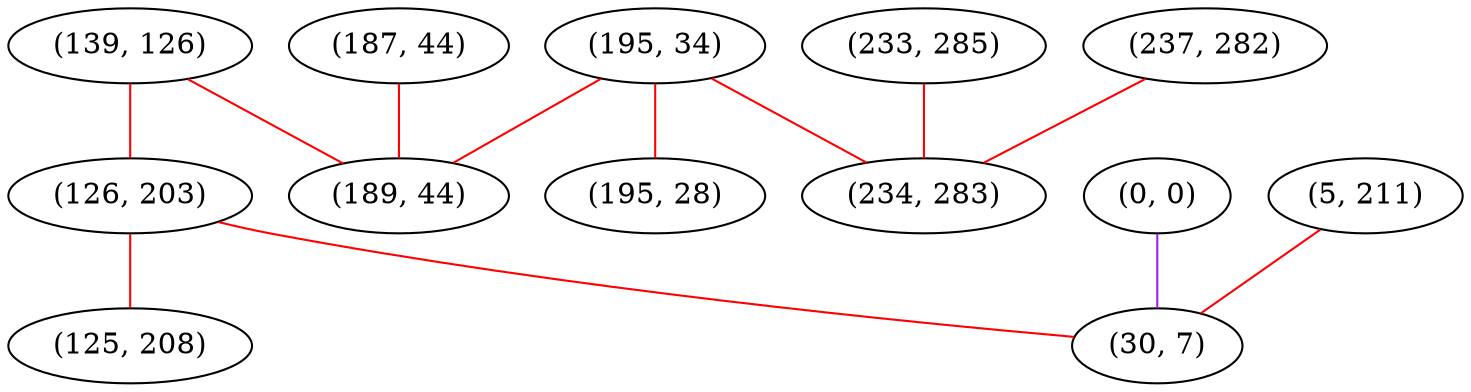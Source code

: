 graph "" {
"(195, 34)";
"(0, 0)";
"(139, 126)";
"(237, 282)";
"(187, 44)";
"(5, 211)";
"(126, 203)";
"(233, 285)";
"(189, 44)";
"(234, 283)";
"(195, 28)";
"(30, 7)";
"(125, 208)";
"(195, 34)" -- "(195, 28)"  [color=red, key=0, weight=1];
"(195, 34)" -- "(189, 44)"  [color=red, key=0, weight=1];
"(195, 34)" -- "(234, 283)"  [color=red, key=0, weight=1];
"(0, 0)" -- "(30, 7)"  [color=purple, key=0, weight=4];
"(139, 126)" -- "(126, 203)"  [color=red, key=0, weight=1];
"(139, 126)" -- "(189, 44)"  [color=red, key=0, weight=1];
"(237, 282)" -- "(234, 283)"  [color=red, key=0, weight=1];
"(187, 44)" -- "(189, 44)"  [color=red, key=0, weight=1];
"(5, 211)" -- "(30, 7)"  [color=red, key=0, weight=1];
"(126, 203)" -- "(30, 7)"  [color=red, key=0, weight=1];
"(126, 203)" -- "(125, 208)"  [color=red, key=0, weight=1];
"(233, 285)" -- "(234, 283)"  [color=red, key=0, weight=1];
}
